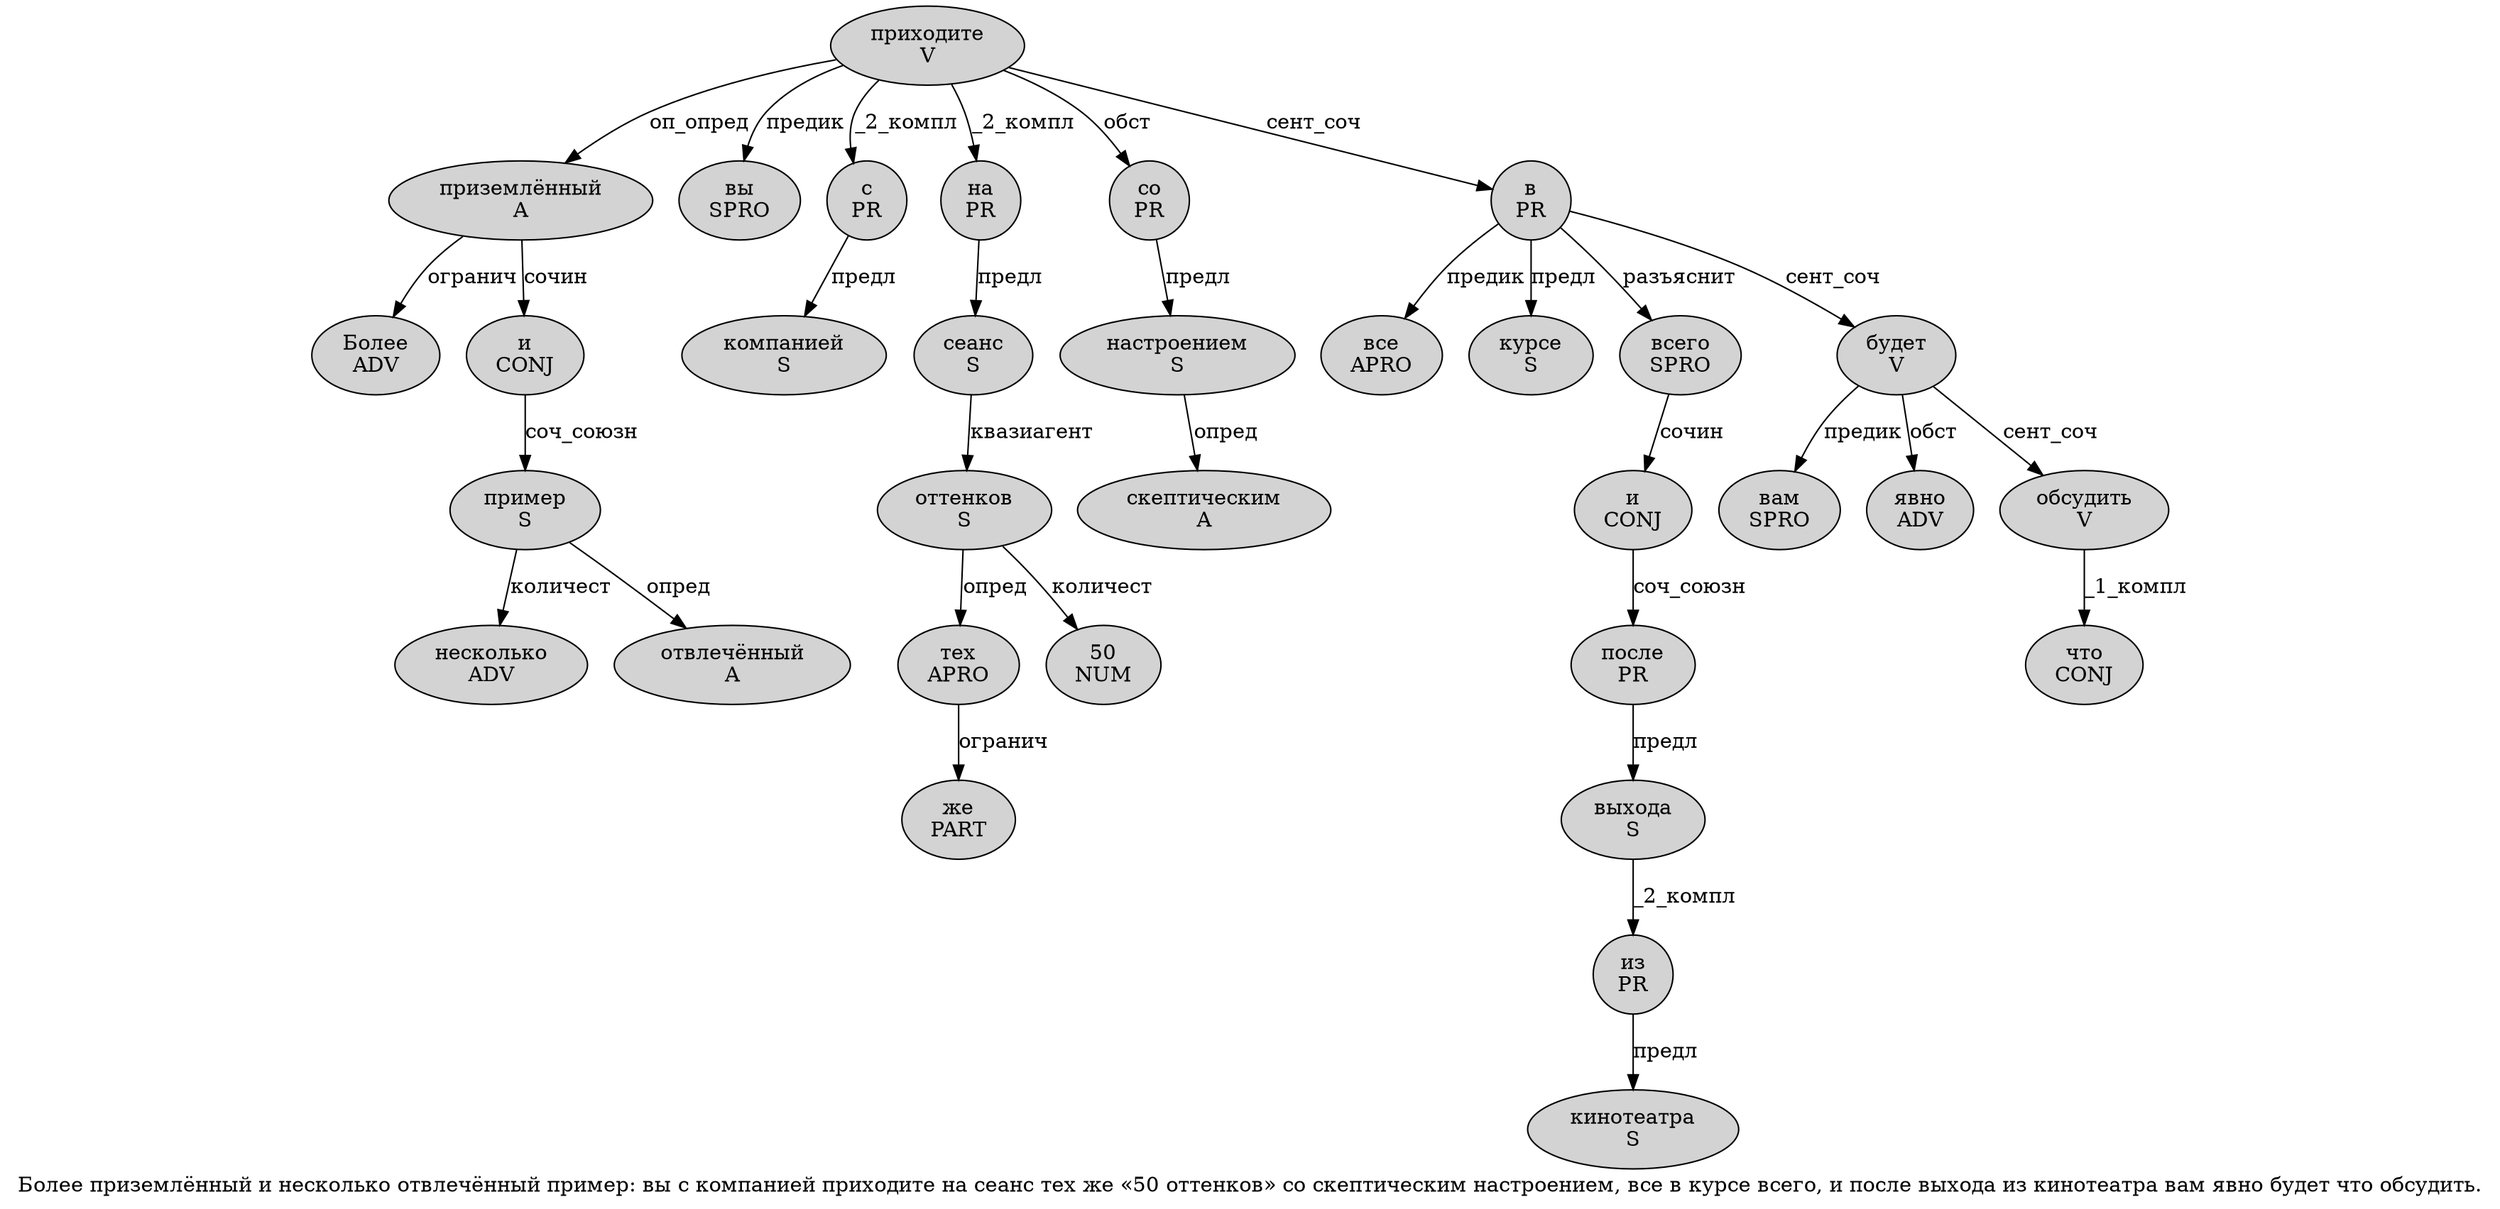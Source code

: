 digraph SENTENCE_2672 {
	graph [label="Более приземлённый и несколько отвлечённый пример: вы с компанией приходите на сеанс тех же «50 оттенков» со скептическим настроением, все в курсе всего, и после выхода из кинотеатра вам явно будет что обсудить."]
	node [style=filled]
		0 [label="Более
ADV" color="" fillcolor=lightgray penwidth=1 shape=ellipse]
		1 [label="приземлённый
A" color="" fillcolor=lightgray penwidth=1 shape=ellipse]
		2 [label="и
CONJ" color="" fillcolor=lightgray penwidth=1 shape=ellipse]
		3 [label="несколько
ADV" color="" fillcolor=lightgray penwidth=1 shape=ellipse]
		4 [label="отвлечённый
A" color="" fillcolor=lightgray penwidth=1 shape=ellipse]
		5 [label="пример
S" color="" fillcolor=lightgray penwidth=1 shape=ellipse]
		7 [label="вы
SPRO" color="" fillcolor=lightgray penwidth=1 shape=ellipse]
		8 [label="с
PR" color="" fillcolor=lightgray penwidth=1 shape=ellipse]
		9 [label="компанией
S" color="" fillcolor=lightgray penwidth=1 shape=ellipse]
		10 [label="приходите
V" color="" fillcolor=lightgray penwidth=1 shape=ellipse]
		11 [label="на
PR" color="" fillcolor=lightgray penwidth=1 shape=ellipse]
		12 [label="сеанс
S" color="" fillcolor=lightgray penwidth=1 shape=ellipse]
		13 [label="тех
APRO" color="" fillcolor=lightgray penwidth=1 shape=ellipse]
		14 [label="же
PART" color="" fillcolor=lightgray penwidth=1 shape=ellipse]
		16 [label="50
NUM" color="" fillcolor=lightgray penwidth=1 shape=ellipse]
		17 [label="оттенков
S" color="" fillcolor=lightgray penwidth=1 shape=ellipse]
		19 [label="со
PR" color="" fillcolor=lightgray penwidth=1 shape=ellipse]
		20 [label="скептическим
A" color="" fillcolor=lightgray penwidth=1 shape=ellipse]
		21 [label="настроением
S" color="" fillcolor=lightgray penwidth=1 shape=ellipse]
		23 [label="все
APRO" color="" fillcolor=lightgray penwidth=1 shape=ellipse]
		24 [label="в
PR" color="" fillcolor=lightgray penwidth=1 shape=ellipse]
		25 [label="курсе
S" color="" fillcolor=lightgray penwidth=1 shape=ellipse]
		26 [label="всего
SPRO" color="" fillcolor=lightgray penwidth=1 shape=ellipse]
		28 [label="и
CONJ" color="" fillcolor=lightgray penwidth=1 shape=ellipse]
		29 [label="после
PR" color="" fillcolor=lightgray penwidth=1 shape=ellipse]
		30 [label="выхода
S" color="" fillcolor=lightgray penwidth=1 shape=ellipse]
		31 [label="из
PR" color="" fillcolor=lightgray penwidth=1 shape=ellipse]
		32 [label="кинотеатра
S" color="" fillcolor=lightgray penwidth=1 shape=ellipse]
		33 [label="вам
SPRO" color="" fillcolor=lightgray penwidth=1 shape=ellipse]
		34 [label="явно
ADV" color="" fillcolor=lightgray penwidth=1 shape=ellipse]
		35 [label="будет
V" color="" fillcolor=lightgray penwidth=1 shape=ellipse]
		36 [label="что
CONJ" color="" fillcolor=lightgray penwidth=1 shape=ellipse]
		37 [label="обсудить
V" color="" fillcolor=lightgray penwidth=1 shape=ellipse]
			30 -> 31 [label="_2_компл"]
			10 -> 1 [label="оп_опред"]
			10 -> 7 [label="предик"]
			10 -> 8 [label="_2_компл"]
			10 -> 11 [label="_2_компл"]
			10 -> 19 [label="обст"]
			10 -> 24 [label="сент_соч"]
			11 -> 12 [label="предл"]
			17 -> 13 [label="опред"]
			17 -> 16 [label="количест"]
			5 -> 3 [label="количест"]
			5 -> 4 [label="опред"]
			8 -> 9 [label="предл"]
			31 -> 32 [label="предл"]
			13 -> 14 [label="огранич"]
			37 -> 36 [label="_1_компл"]
			24 -> 23 [label="предик"]
			24 -> 25 [label="предл"]
			24 -> 26 [label="разъяснит"]
			24 -> 35 [label="сент_соч"]
			2 -> 5 [label="соч_союзн"]
			12 -> 17 [label="квазиагент"]
			21 -> 20 [label="опред"]
			1 -> 0 [label="огранич"]
			1 -> 2 [label="сочин"]
			19 -> 21 [label="предл"]
			26 -> 28 [label="сочин"]
			29 -> 30 [label="предл"]
			28 -> 29 [label="соч_союзн"]
			35 -> 33 [label="предик"]
			35 -> 34 [label="обст"]
			35 -> 37 [label="сент_соч"]
}